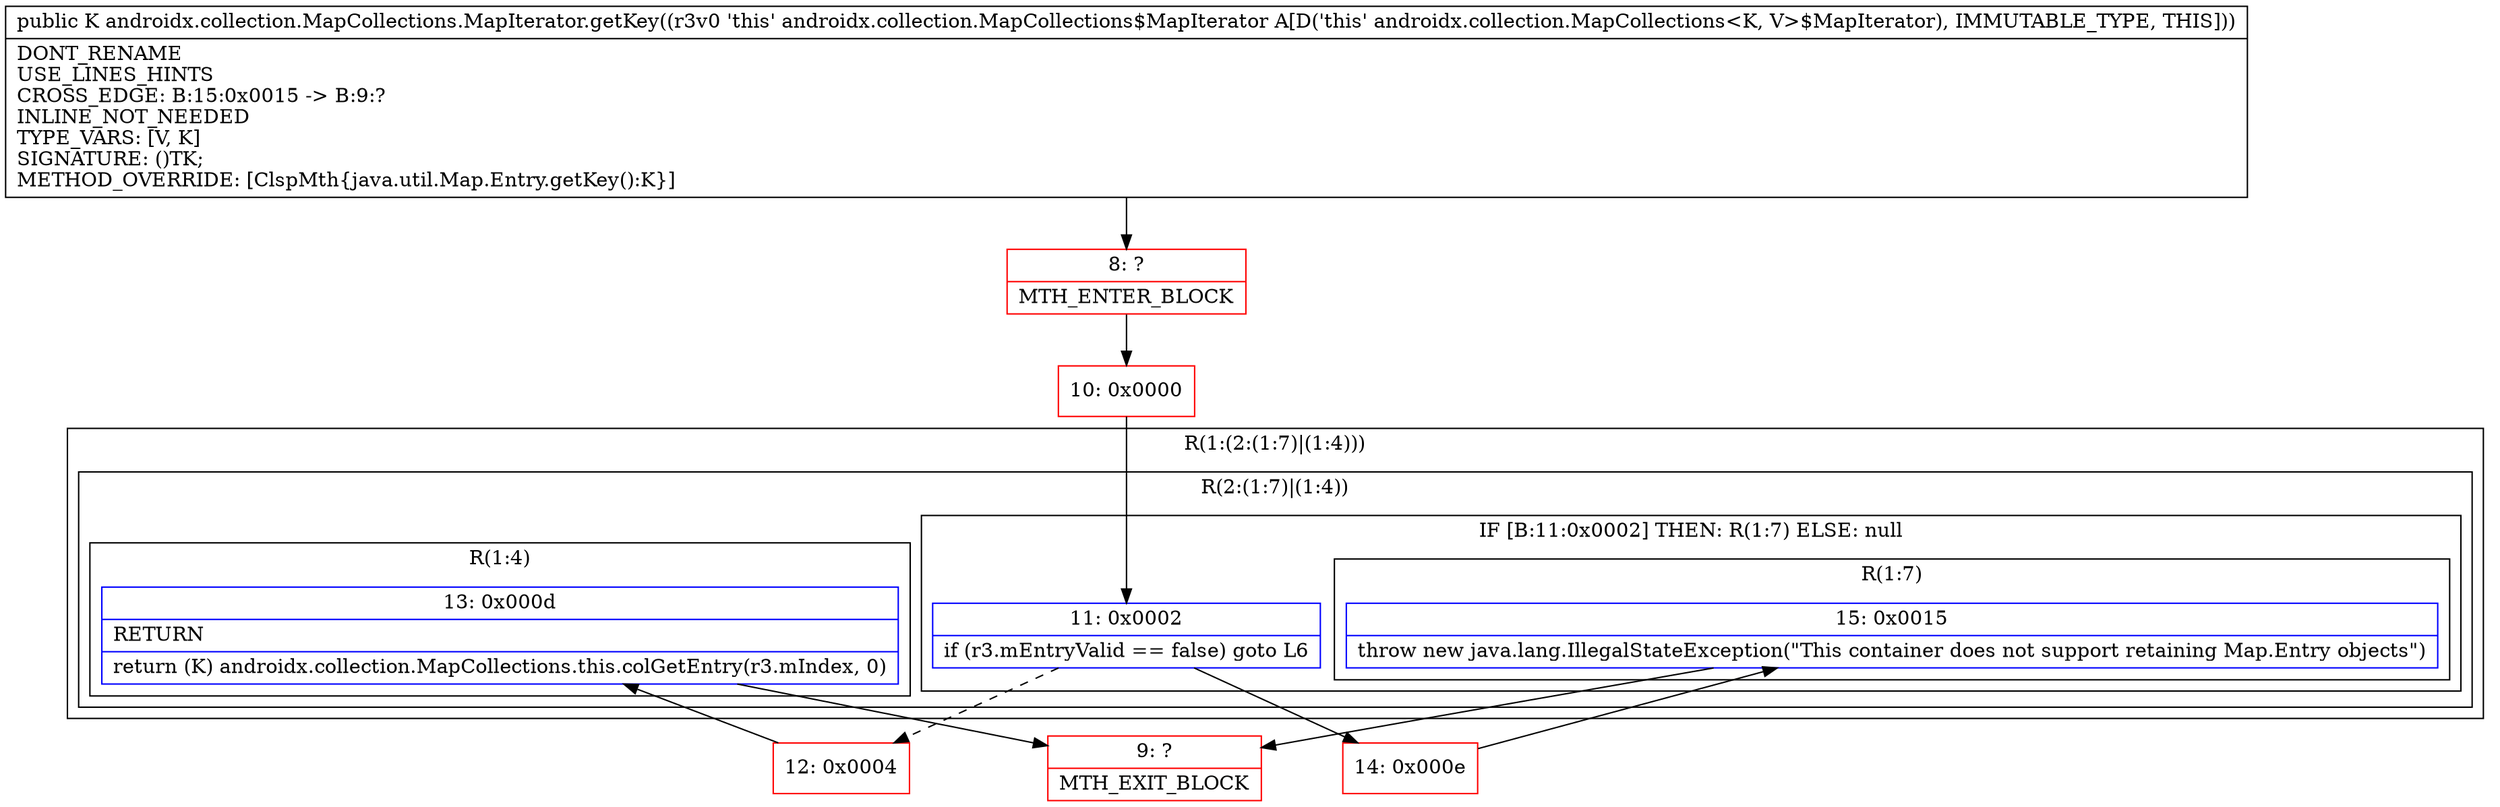 digraph "CFG forandroidx.collection.MapCollections.MapIterator.getKey()Ljava\/lang\/Object;" {
subgraph cluster_Region_541400390 {
label = "R(1:(2:(1:7)|(1:4)))";
node [shape=record,color=blue];
subgraph cluster_Region_777664494 {
label = "R(2:(1:7)|(1:4))";
node [shape=record,color=blue];
subgraph cluster_IfRegion_397342266 {
label = "IF [B:11:0x0002] THEN: R(1:7) ELSE: null";
node [shape=record,color=blue];
Node_11 [shape=record,label="{11\:\ 0x0002|if (r3.mEntryValid == false) goto L6\l}"];
subgraph cluster_Region_1037598671 {
label = "R(1:7)";
node [shape=record,color=blue];
Node_15 [shape=record,label="{15\:\ 0x0015|throw new java.lang.IllegalStateException(\"This container does not support retaining Map.Entry objects\")\l}"];
}
}
subgraph cluster_Region_905968159 {
label = "R(1:4)";
node [shape=record,color=blue];
Node_13 [shape=record,label="{13\:\ 0x000d|RETURN\l|return (K) androidx.collection.MapCollections.this.colGetEntry(r3.mIndex, 0)\l}"];
}
}
}
Node_8 [shape=record,color=red,label="{8\:\ ?|MTH_ENTER_BLOCK\l}"];
Node_10 [shape=record,color=red,label="{10\:\ 0x0000}"];
Node_12 [shape=record,color=red,label="{12\:\ 0x0004}"];
Node_9 [shape=record,color=red,label="{9\:\ ?|MTH_EXIT_BLOCK\l}"];
Node_14 [shape=record,color=red,label="{14\:\ 0x000e}"];
MethodNode[shape=record,label="{public K androidx.collection.MapCollections.MapIterator.getKey((r3v0 'this' androidx.collection.MapCollections$MapIterator A[D('this' androidx.collection.MapCollections\<K, V\>$MapIterator), IMMUTABLE_TYPE, THIS]))  | DONT_RENAME\lUSE_LINES_HINTS\lCROSS_EDGE: B:15:0x0015 \-\> B:9:?\lINLINE_NOT_NEEDED\lTYPE_VARS: [V, K]\lSIGNATURE: ()TK;\lMETHOD_OVERRIDE: [ClspMth\{java.util.Map.Entry.getKey():K\}]\l}"];
MethodNode -> Node_8;Node_11 -> Node_12[style=dashed];
Node_11 -> Node_14;
Node_15 -> Node_9;
Node_13 -> Node_9;
Node_8 -> Node_10;
Node_10 -> Node_11;
Node_12 -> Node_13;
Node_14 -> Node_15;
}

